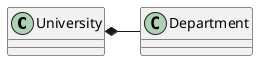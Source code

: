 @startuml Composition
skinparam ClassAttributeIconSize 0
class University
class Department

University *- Department

@enduml